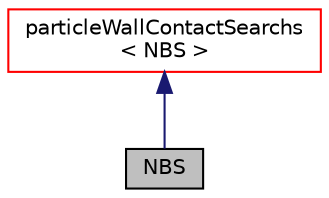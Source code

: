 digraph "NBS"
{
 // LATEX_PDF_SIZE
  edge [fontname="Helvetica",fontsize="10",labelfontname="Helvetica",labelfontsize="10"];
  node [fontname="Helvetica",fontsize="10",shape=record];
  Node1 [label="NBS",height=0.2,width=0.4,color="black", fillcolor="grey75", style="filled", fontcolor="black",tooltip=" "];
  Node2 -> Node1 [dir="back",color="midnightblue",fontsize="10",style="solid",fontname="Helvetica"];
  Node2 [label="particleWallContactSearchs\l\< NBS \>",height=0.2,width=0.4,color="red", fillcolor="white", style="filled",URL="$classpFlow_1_1particleWallContactSearchs.html",tooltip=" "];
}
